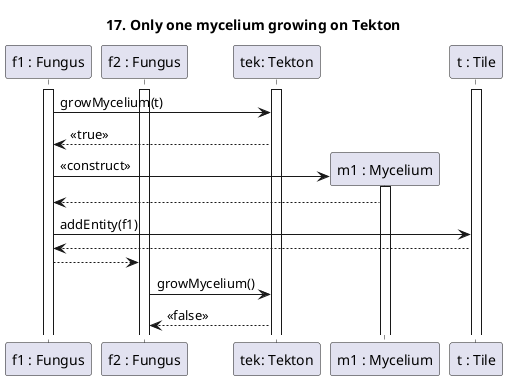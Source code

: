 @startuml Mycelium growth

title 17. Only one mycelium growing on Tekton

participant "f1 : Fungus" as F1
participant "f2 : Fungus" as F2
participant "tek: Tekton" as Tek
participant "m1 : Mycelium" as M1
participant "t : Tile" as T

activate F1
activate F2
activate T
activate Tek


F1->Tek : growMycelium(t)
Tek --> F1 : <<true>>
F1 -> M1 ** : <<construct>>
activate M1
M1 --> F1
F1 -> T : addEntity(f1)
T-->F1

F1-->F2

F2->Tek : growMycelium()
Tek --> F2 : <<false>>


@enduml